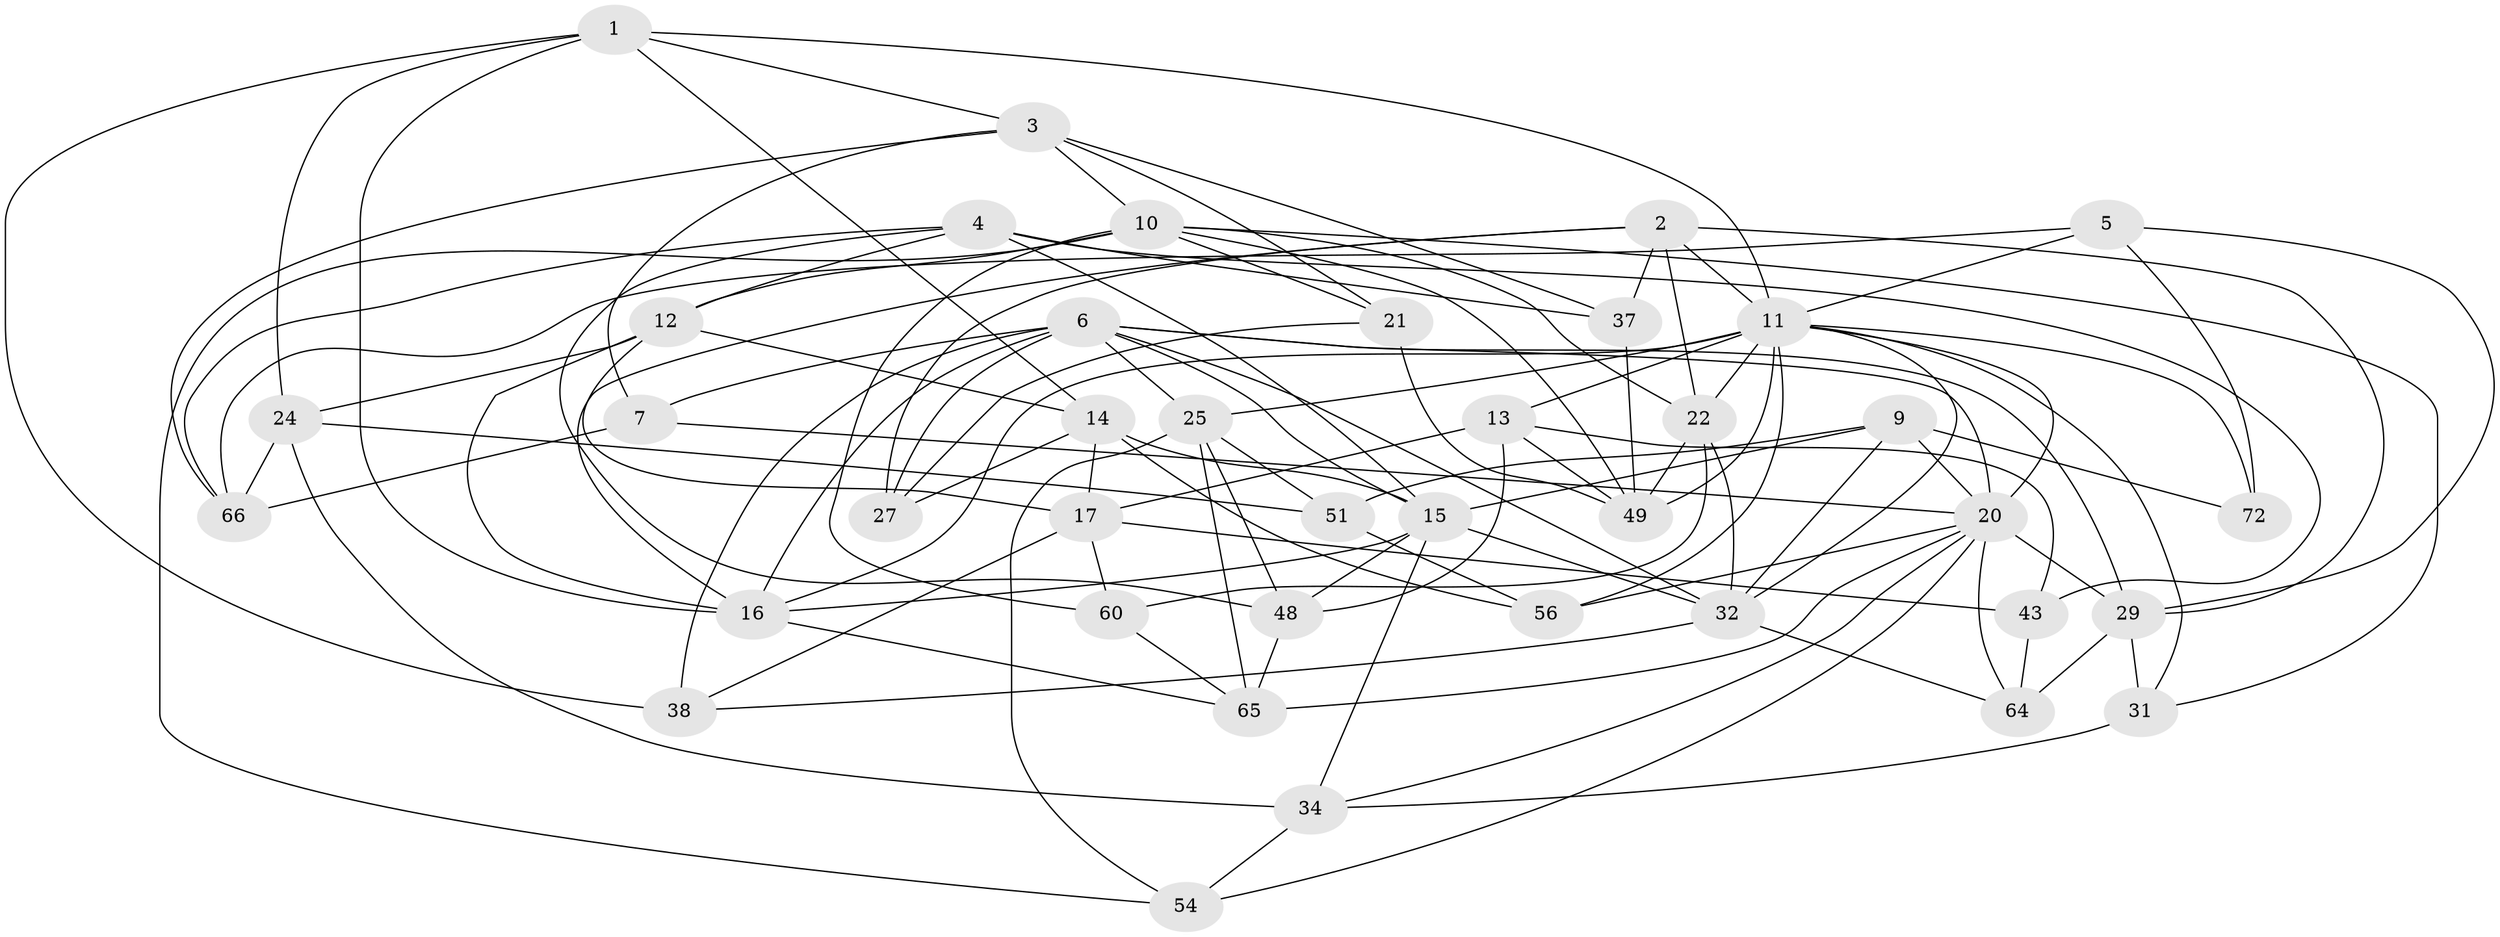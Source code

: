// original degree distribution, {4: 1.0}
// Generated by graph-tools (version 1.1) at 2025/16/03/09/25 04:16:39]
// undirected, 39 vertices, 109 edges
graph export_dot {
graph [start="1"]
  node [color=gray90,style=filled];
  1 [super="+36"];
  2 [super="+46"];
  3 [super="+8"];
  4 [super="+18"];
  5;
  6 [super="+41+59"];
  7 [super="+71"];
  9 [super="+79"];
  10 [super="+47+45"];
  11 [super="+28+77"];
  12 [super="+30"];
  13 [super="+57"];
  14 [super="+19"];
  15 [super="+26"];
  16 [super="+39"];
  17 [super="+62"];
  20 [super="+23+63"];
  21;
  22 [super="+58"];
  24 [super="+61"];
  25 [super="+53"];
  27;
  29 [super="+44"];
  31;
  32 [super="+70+40"];
  34 [super="+55"];
  37;
  38;
  43;
  48 [super="+75"];
  49 [super="+69+52"];
  51;
  54;
  56;
  60;
  64;
  65 [super="+73"];
  66 [super="+68"];
  72;
  1 -- 3;
  1 -- 38;
  1 -- 24;
  1 -- 14;
  1 -- 11;
  1 -- 16;
  2 -- 29;
  2 -- 37;
  2 -- 22;
  2 -- 11;
  2 -- 16;
  2 -- 27;
  3 -- 37;
  3 -- 7;
  3 -- 10;
  3 -- 66;
  3 -- 21;
  4 -- 43;
  4 -- 48;
  4 -- 66;
  4 -- 37;
  4 -- 12;
  4 -- 15;
  5 -- 72;
  5 -- 29;
  5 -- 66;
  5 -- 11;
  6 -- 25;
  6 -- 38;
  6 -- 7 [weight=2];
  6 -- 15;
  6 -- 27;
  6 -- 20;
  6 -- 32;
  6 -- 29;
  6 -- 16;
  7 -- 66 [weight=2];
  7 -- 20;
  9 -- 51;
  9 -- 72 [weight=2];
  9 -- 20;
  9 -- 15;
  9 -- 32;
  10 -- 22;
  10 -- 21;
  10 -- 31;
  10 -- 12;
  10 -- 49;
  10 -- 60;
  10 -- 54;
  11 -- 16 [weight=2];
  11 -- 72;
  11 -- 49;
  11 -- 22;
  11 -- 25;
  11 -- 31;
  11 -- 32;
  11 -- 20;
  11 -- 56;
  11 -- 13;
  12 -- 14;
  12 -- 24;
  12 -- 17;
  12 -- 16;
  13 -- 17;
  13 -- 49 [weight=2];
  13 -- 43;
  13 -- 48;
  14 -- 56;
  14 -- 15;
  14 -- 27;
  14 -- 17;
  15 -- 16;
  15 -- 34;
  15 -- 48;
  15 -- 32;
  16 -- 65;
  17 -- 43;
  17 -- 38;
  17 -- 60;
  20 -- 64;
  20 -- 65;
  20 -- 34;
  20 -- 54;
  20 -- 56;
  20 -- 29;
  21 -- 27;
  21 -- 49;
  22 -- 49 [weight=2];
  22 -- 32 [weight=2];
  22 -- 60;
  24 -- 51;
  24 -- 34 [weight=2];
  24 -- 66;
  25 -- 51;
  25 -- 54;
  25 -- 48;
  25 -- 65;
  29 -- 64;
  29 -- 31;
  31 -- 34;
  32 -- 38;
  32 -- 64;
  34 -- 54;
  37 -- 49;
  43 -- 64;
  48 -- 65 [weight=2];
  51 -- 56;
  60 -- 65;
}
